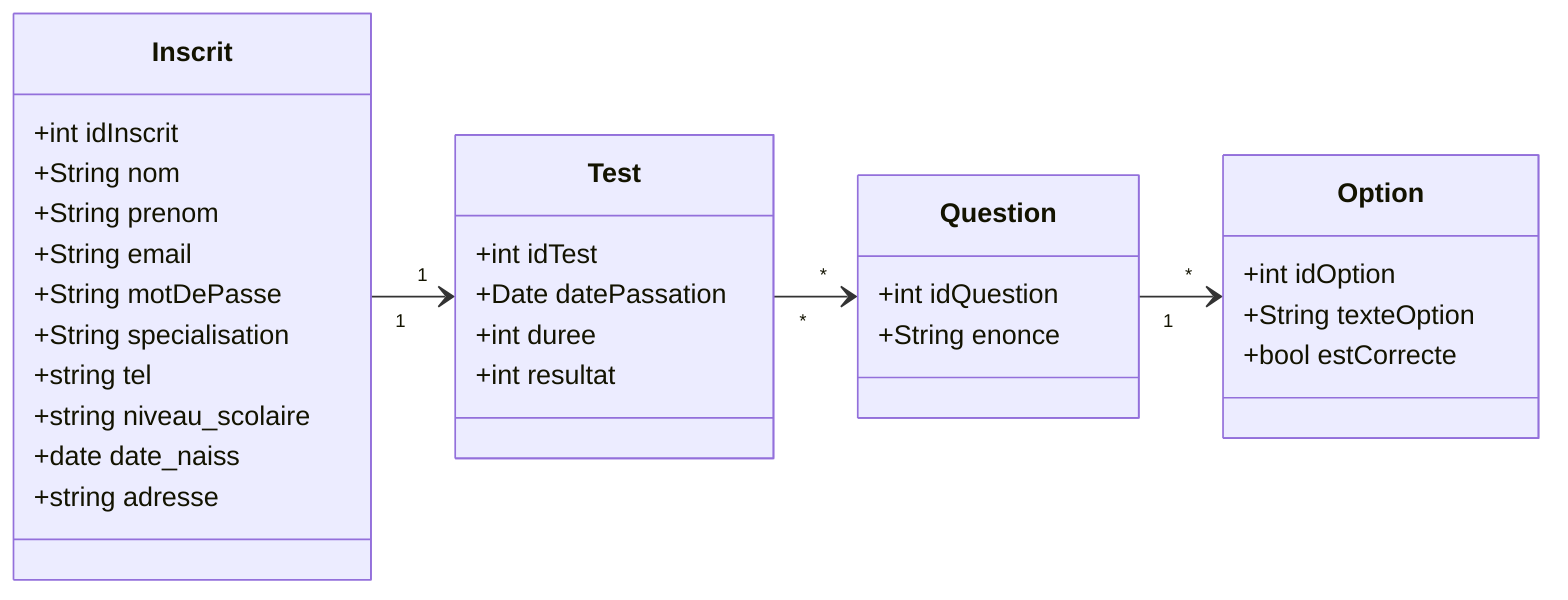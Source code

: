 classDiagram
direction LR
    class Inscrit {
        +int idInscrit
        +String nom
        +String prenom
        +String email
        +String motDePasse
        +String specialisation
        +string tel
        +string niveau_scolaire
        +date date_naiss
        +string adresse
    }

    class Test {
        +int idTest
        +Date datePassation
        +int duree
        +int resultat
    }
  
    class Question {
        +int idQuestion
        +String enonce
    }
    class Option {
        +int idOption
        +String texteOption
        +bool estCorrecte
    }

  

    Inscrit "1" --> "1" Test 
    Test "*" --> "*" Question
    Question "1" --> "*" Option